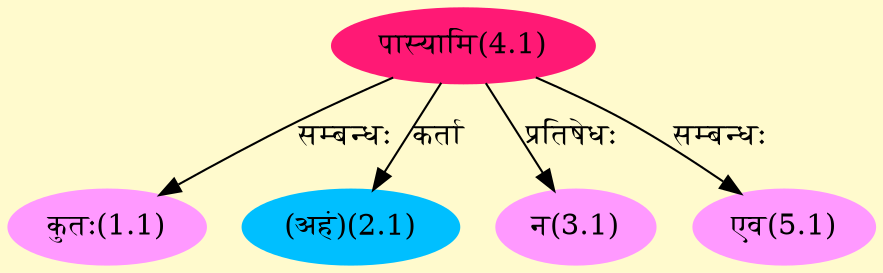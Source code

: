 digraph G{
rankdir=BT;
 compound=true;
 bgcolor="lemonchiffon1";
Node1_1 [style=filled, color="#FF99FF" label = "कुतः(1.1)"]
Node4_1 [style=filled, color="#FF1975" label = "पास्यामि(4.1)"]
Node2_1 [style=filled, color="#00BFFF" label = "(अहं)(2.1)"]
Node3_1 [style=filled, color="#FF99FF" label = "न(3.1)"]
Node5_1 [style=filled, color="#FF99FF" label = "एव(5.1)"]
/* Start of Relations section */

Node1_1 -> Node4_1 [  label="सम्बन्धः"  dir="back" ]
Node2_1 -> Node4_1 [  label="कर्ता"  dir="back" ]
Node3_1 -> Node4_1 [  label="प्रतिषेधः"  dir="back" ]
Node5_1 -> Node4_1 [  label="सम्बन्धः"  dir="back" ]
}
